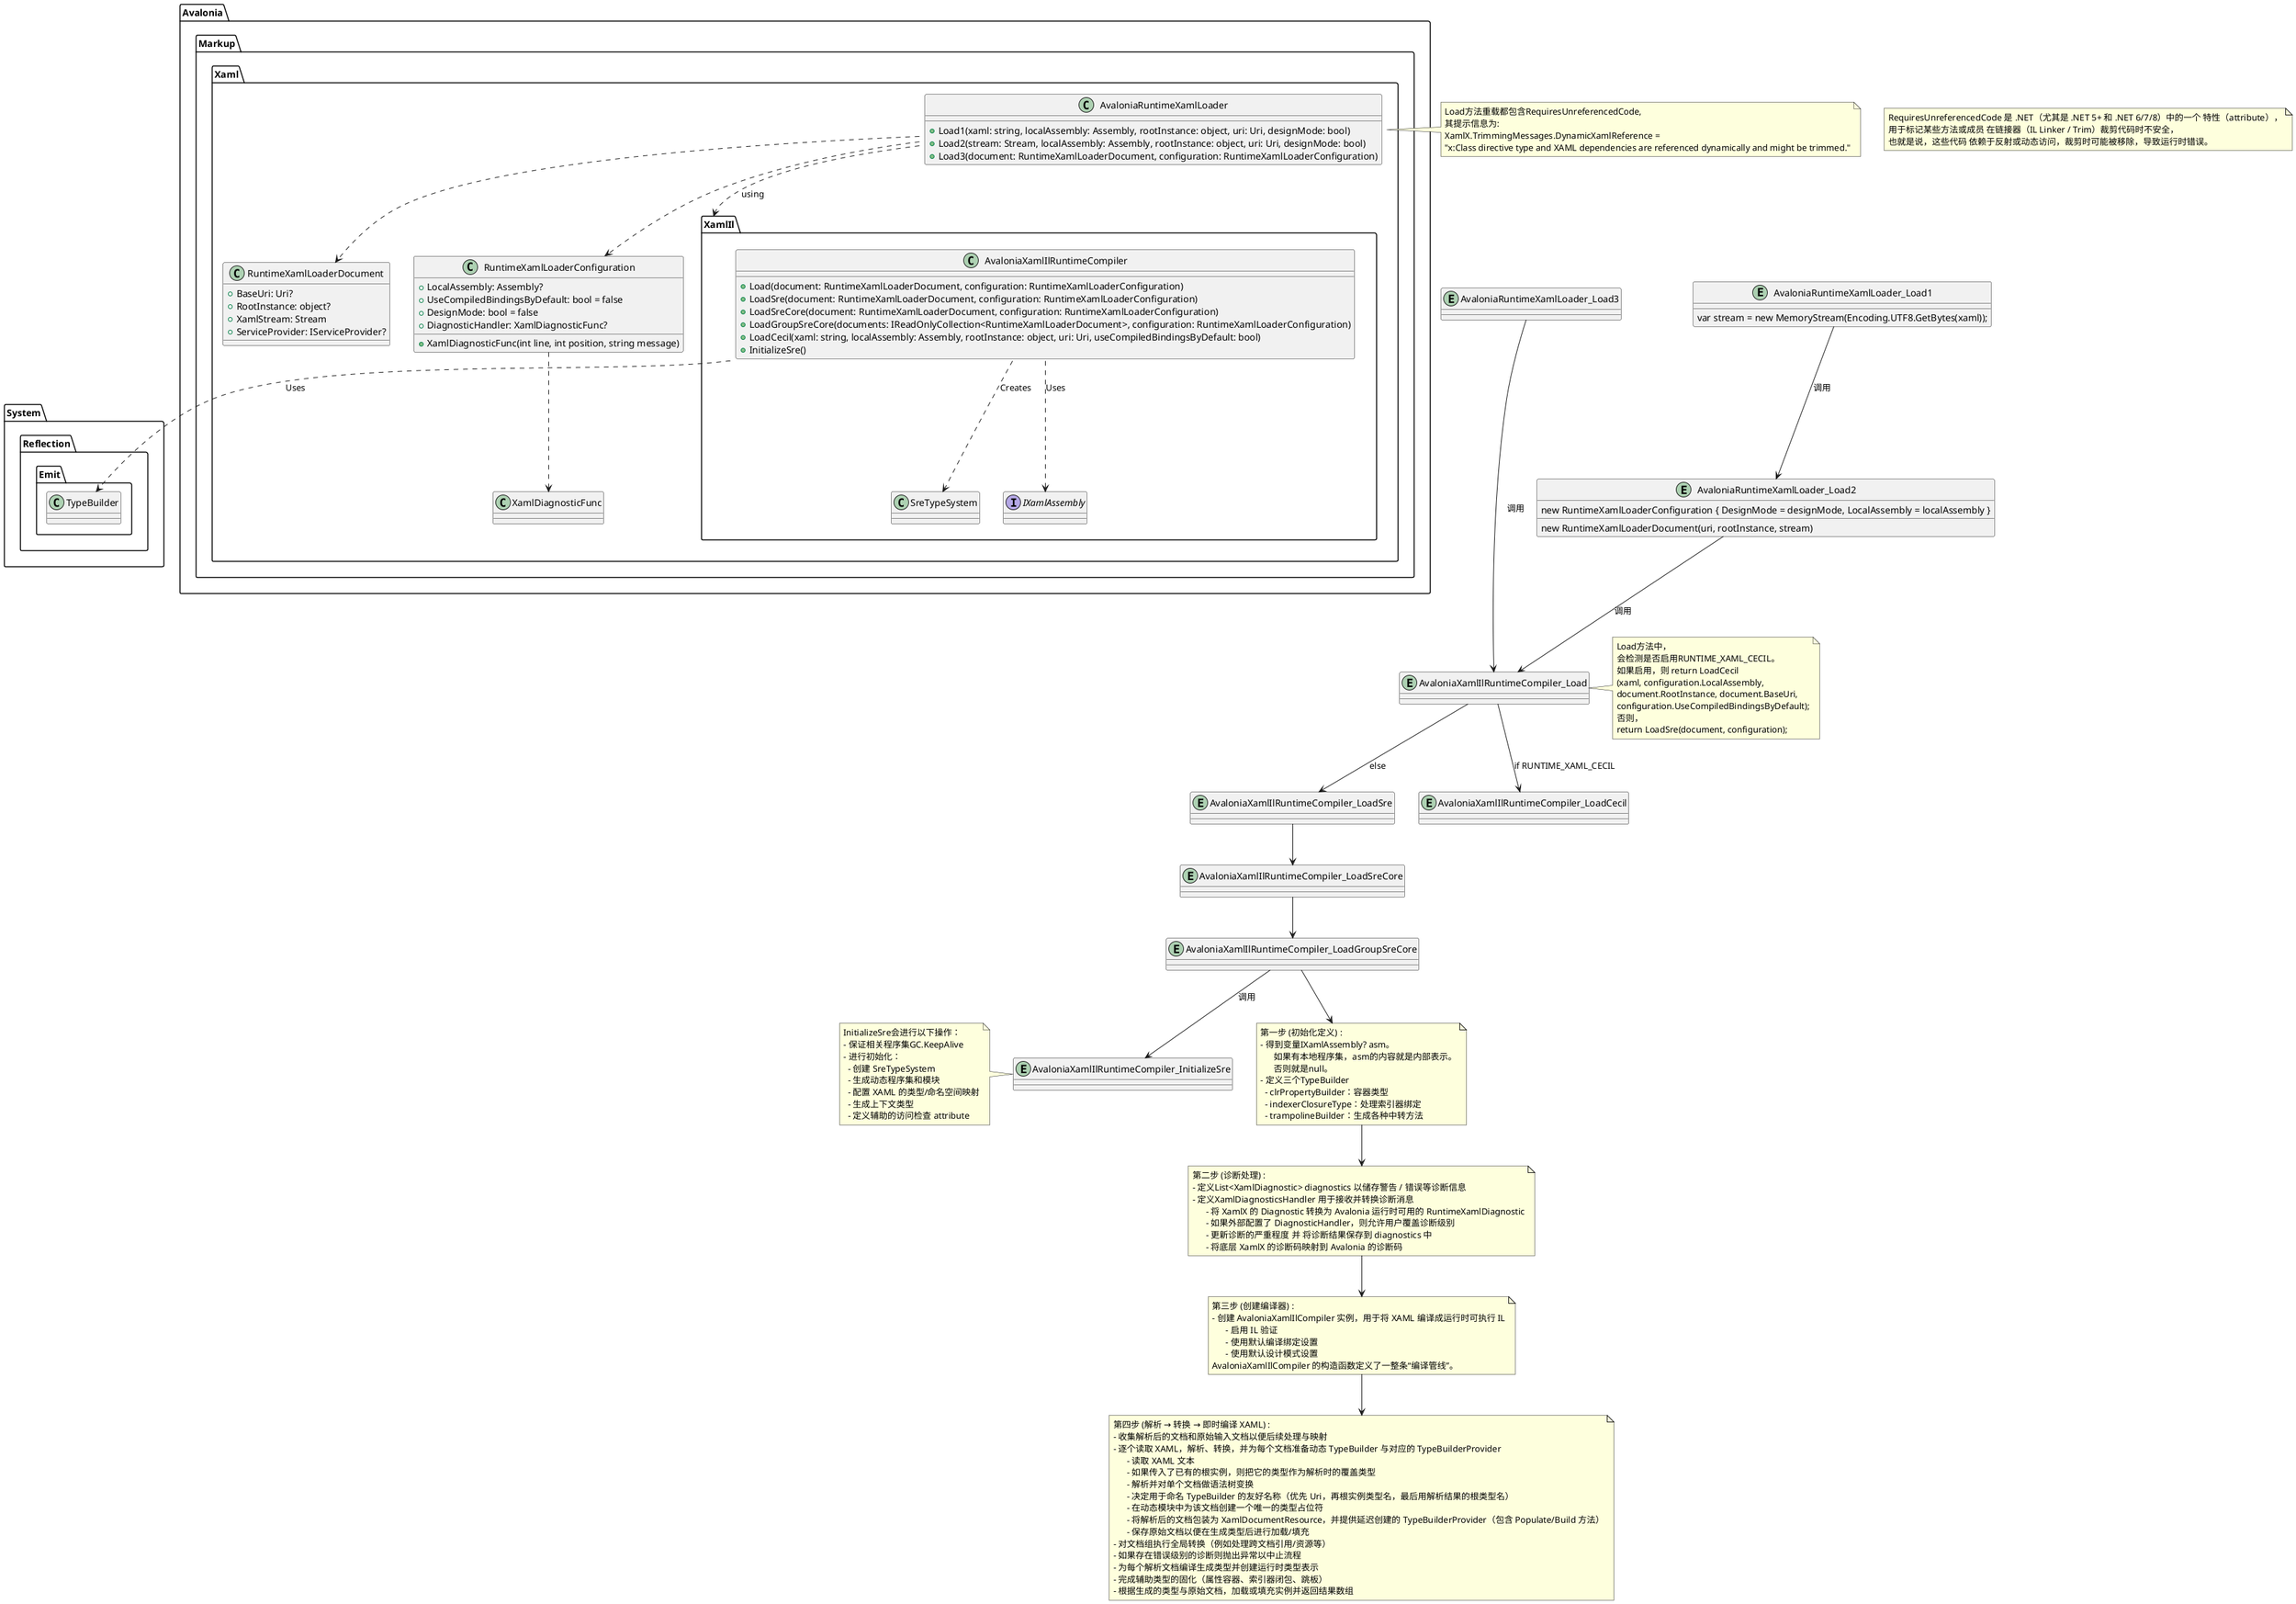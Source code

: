 @startuml
namespace Avalonia.Markup.Xaml {
    class AvaloniaRuntimeXamlLoader {
        + Load1(xaml: string, localAssembly: Assembly, rootInstance: object, uri: Uri, designMode: bool)
        + Load2(stream: Stream, localAssembly: Assembly, rootInstance: object, uri: Uri, designMode: bool)
        + Load3(document: RuntimeXamlLoaderDocument, configuration: RuntimeXamlLoaderConfiguration)
    }

    class RuntimeXamlLoaderDocument {
        + BaseUri: Uri?
        + RootInstance: object?
        + XamlStream: Stream
        + ServiceProvider: IServiceProvider?
    }

    class RuntimeXamlLoaderConfiguration {
        + LocalAssembly: Assembly?
        + UseCompiledBindingsByDefault: bool = false
        + DesignMode: bool = false
        + DiagnosticHandler: XamlDiagnosticFunc?
        + XamlDiagnosticFunc(int line, int position, string message)
    }

    AvaloniaRuntimeXamlLoader ..> RuntimeXamlLoaderDocument
    AvaloniaRuntimeXamlLoader ..> RuntimeXamlLoaderConfiguration
    RuntimeXamlLoaderConfiguration ..> XamlDiagnosticFunc
}

' 建立伪节点代表方法
entity AvaloniaRuntimeXamlLoader_Load1 {
  var stream = new MemoryStream(Encoding.UTF8.GetBytes(xaml));
}
entity AvaloniaRuntimeXamlLoader_Load2 {
  new RuntimeXamlLoaderDocument(uri, rootInstance, stream)
  new RuntimeXamlLoaderConfiguration { DesignMode = designMode, LocalAssembly = localAssembly }
}
entity AvaloniaRuntimeXamlLoader_Load3
entity AvaloniaXamlIlRuntimeCompiler_Load
entity AvaloniaXamlIlRuntimeCompiler_LoadCecil
entity AvaloniaXamlIlRuntimeCompiler_LoadSre
entity AvaloniaXamlIlRuntimeCompiler_LoadSreCore
entity AvaloniaXamlIlRuntimeCompiler_LoadGroupSreCore

' 隐藏连线，把伪节点放到类方法对应的位置
Avalonia.Markup.Xaml.AvaloniaRuntimeXamlLoader::Load1 -[hidden]- AvaloniaRuntimeXamlLoader_Load1
Avalonia.Markup.Xaml.AvaloniaRuntimeXamlLoader::Load2 -[hidden]- AvaloniaRuntimeXamlLoader_Load2
Avalonia.Markup.Xaml.AvaloniaRuntimeXamlLoader::Load3 -[hidden]- AvaloniaRuntimeXamlLoader_Load3
Avalonia.Markup.Xaml.XamlIl.AvaloniaXamlIlRuntimeCompiler::Load -[hidden]- AvaloniaXamlIlRuntimeCompiler_Load

' 实际箭头
AvaloniaRuntimeXamlLoader_Load1 --> AvaloniaRuntimeXamlLoader_Load2 : 调用
AvaloniaRuntimeXamlLoader_Load2 --> AvaloniaXamlIlRuntimeCompiler_Load : 调用
AvaloniaRuntimeXamlLoader_Load3 --> AvaloniaXamlIlRuntimeCompiler_Load : 调用
AvaloniaXamlIlRuntimeCompiler_Load --> AvaloniaXamlIlRuntimeCompiler_LoadCecil : if RUNTIME_XAML_CECIL
AvaloniaXamlIlRuntimeCompiler_Load --> AvaloniaXamlIlRuntimeCompiler_LoadSre : else
AvaloniaXamlIlRuntimeCompiler_LoadSre --> AvaloniaXamlIlRuntimeCompiler_LoadSreCore
AvaloniaXamlIlRuntimeCompiler_LoadSreCore --> AvaloniaXamlIlRuntimeCompiler_LoadGroupSreCore

note right of AvaloniaRuntimeXamlLoader
  Load方法重载都包含RequiresUnreferencedCode,
  其提示信息为:
  XamlX.TrimmingMessages.DynamicXamlReference =
  "x:Class directive type and XAML dependencies are referenced dynamically and might be trimmed."
end note

note as N1
  RequiresUnreferencedCode 是 .NET（尤其是 .NET 5+ 和 .NET 6/7/8）中的一个 特性（attribute），
  用于标记某些方法或成员 在链接器（IL Linker / Trim）裁剪代码时不安全，
  也就是说，这些代码 依赖于反射或动态访问，裁剪时可能被移除，导致运行时错误。
end note

note right of AvaloniaXamlIlRuntimeCompiler_Load
  Load方法中，
  会检测是否启用RUNTIME_XAML_CECIL。
  如果启用，则 return LoadCecil
  (xaml, configuration.LocalAssembly, 
  document.RootInstance, document.BaseUri, 
  configuration.UseCompiledBindingsByDefault);
  否则，
  return LoadSre(document, configuration);
end note

package Avalonia.Markup.Xaml.XamlIl {
    class AvaloniaXamlIlRuntimeCompiler {
        + Load(document: RuntimeXamlLoaderDocument, configuration: RuntimeXamlLoaderConfiguration)
        + LoadSre(document: RuntimeXamlLoaderDocument, configuration: RuntimeXamlLoaderConfiguration)
        + LoadSreCore(document: RuntimeXamlLoaderDocument, configuration: RuntimeXamlLoaderConfiguration)
        + LoadGroupSreCore(documents: IReadOnlyCollection<RuntimeXamlLoaderDocument>, configuration: RuntimeXamlLoaderConfiguration)
        + LoadCecil(xaml: string, localAssembly: Assembly, rootInstance: object, uri: Uri, useCompiledBindingsByDefault: bool)
        + InitializeSre()
    }
}

Avalonia.Markup.Xaml.AvaloniaRuntimeXamlLoader ..> Avalonia.Markup.Xaml.XamlIl : using

entity AvaloniaXamlIlRuntimeCompiler_InitializeSre
Avalonia.Markup.Xaml.XamlIl.AvaloniaXamlIlRuntimeCompiler::InitializeSre -[hidden]- AvaloniaXamlIlRuntimeCompiler_InitializeSre
AvaloniaXamlIlRuntimeCompiler_LoadGroupSreCore --> AvaloniaXamlIlRuntimeCompiler_InitializeSre : 调用

note left of AvaloniaXamlIlRuntimeCompiler_InitializeSre
  InitializeSre会进行以下操作：
  - 保证相关程序集GC.KeepAlive
  - 进行初始化：
    - 创建 SreTypeSystem
    - 生成动态程序集和模块
    - 配置 XAML 的类型/命名空间映射
    - 生成上下文类型
    - 定义辅助的访问检查 attribute
end note

package Avalonia.Markup.Xaml.XamlIl {
    class SreTypeSystem {
    }
    AvaloniaXamlIlRuntimeCompiler ..> SreTypeSystem : Creates
}

package System.Reflection.Emit {
    class TypeBuilder {
    }
}

package Avalonia.Markup.Xaml.XamlIl {
    interface IXamlAssembly {
    }
}


Avalonia.Markup.Xaml.XamlIl.AvaloniaXamlIlRuntimeCompiler ..> System.Reflection.Emit.TypeBuilder : Uses
Avalonia.Markup.Xaml.XamlIl.AvaloniaXamlIlRuntimeCompiler ..> Avalonia.Markup.Xaml.XamlIl.IXamlAssembly : Uses

note as LoadGroupSreCore_n1
  第一步 (初始化定义) :
  - 得到变量IXamlAssembly? asm。
        如果有本地程序集，asm的内容就是内部表示。
        否则就是null。
  - 定义三个TypeBuilder
    - clrPropertyBuilder：容器类型
    - indexerClosureType：处理索引器绑定
    - trampolineBuilder：生成各种中转方法
end note

note as LoadGroupSreCore_n2
  第二步 (诊断处理) :
  - 定义List<XamlDiagnostic> diagnostics 以储存警告 / 错误等诊断信息
  - 定义XamlDiagnosticsHandler 用于接收并转换诊断消息
        - 将 XamlX 的 Diagnostic 转换为 Avalonia 运行时可用的 RuntimeXamlDiagnostic
        - 如果外部配置了 DiagnosticHandler，则允许用户覆盖诊断级别
        - 更新诊断的严重程度 并 将诊断结果保存到 diagnostics 中
        - 将底层 XamlX 的诊断码映射到 Avalonia 的诊断码
end note

note as LoadGroupSreCore_n3
  第三步 (创建编译器) :
  - 创建 AvaloniaXamlIlCompiler 实例，用于将 XAML 编译成运行时可执行 IL
        - 启用 IL 验证
        - 使用默认编译绑定设置
        - 使用默认设计模式设置
  AvaloniaXamlIlCompiler 的构造函数定义了一整条“编译管线”。
end note

note as LoadGroupSreCore_n4
  第四步 (解析 → 转换 → 即时编译 XAML) :
  - 收集解析后的文档和原始输入文档以便后续处理与映射
  - 逐个读取 XAML，解析、转换，并为每个文档准备动态 TypeBuilder 与对应的 TypeBuilderProvider
        - 读取 XAML 文本
        - 如果传入了已有的根实例，则把它的类型作为解析时的覆盖类型
        - 解析并对单个文档做语法树变换
        - 决定用于命名 TypeBuilder 的友好名称（优先 Uri，再根实例类型名，最后用解析结果的根类型名）
        - 在动态模块中为该文档创建一个唯一的类型占位符
        - 将解析后的文档包装为 XamlDocumentResource，并提供延迟创建的 TypeBuilderProvider（包含 Populate/Build 方法）
        - 保存原始文档以便在生成类型后进行加载/填充
  - 对文档组执行全局转换（例如处理跨文档引用/资源等）
  - 如果存在错误级别的诊断则抛出异常以中止流程
  - 为每个解析文档编译生成类型并创建运行时类型表示
  - 完成辅助类型的固化（属性容器、索引器闭包、跳板）
  - 根据生成的类型与原始文档，加载或填充实例并返回结果数组
end note

AvaloniaXamlIlRuntimeCompiler_LoadGroupSreCore --> LoadGroupSreCore_n1
LoadGroupSreCore_n1 --> LoadGroupSreCore_n2
LoadGroupSreCore_n2 --> LoadGroupSreCore_n3
LoadGroupSreCore_n3 --> LoadGroupSreCore_n4
@enduml
